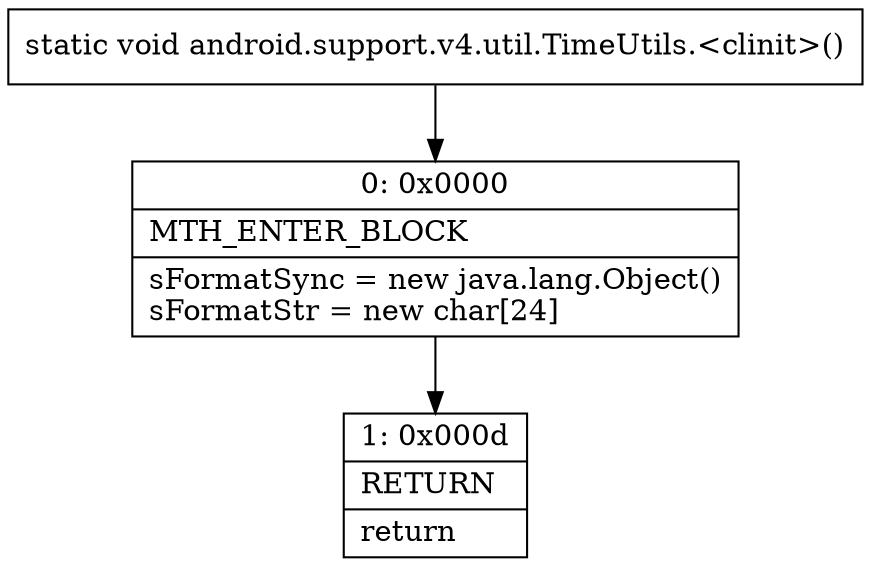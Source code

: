 digraph "CFG forandroid.support.v4.util.TimeUtils.\<clinit\>()V" {
Node_0 [shape=record,label="{0\:\ 0x0000|MTH_ENTER_BLOCK\l|sFormatSync = new java.lang.Object()\lsFormatStr = new char[24]\l}"];
Node_1 [shape=record,label="{1\:\ 0x000d|RETURN\l|return\l}"];
MethodNode[shape=record,label="{static void android.support.v4.util.TimeUtils.\<clinit\>() }"];
MethodNode -> Node_0;
Node_0 -> Node_1;
}

